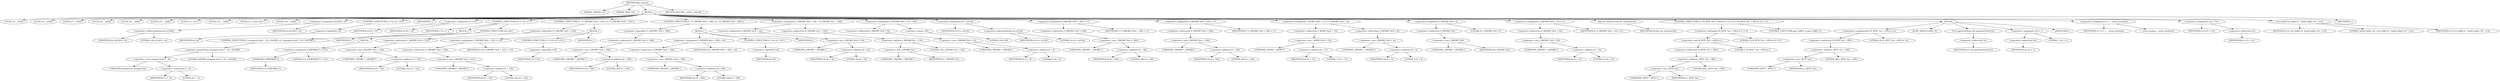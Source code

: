 digraph tftp_connect {  
"1000111" [label = "(METHOD,tftp_connect)" ]
"1000112" [label = "(PARAM,_QWORD *a1)" ]
"1000113" [label = "(PARAM,_BYTE *a2)" ]
"1000114" [label = "(BLOCK,,)" ]
"1000115" [label = "(LOCAL,v4: __int64)" ]
"1000116" [label = "(LOCAL,v6: __int64)" ]
"1000117" [label = "(LOCAL,v7: __int64)" ]
"1000118" [label = "(LOCAL,v8: __int64)" ]
"1000119" [label = "(LOCAL,v9: __int64)" ]
"1000120" [label = "(LOCAL,v10: __int64)" ]
"1000121" [label = "(LOCAL,v11: int *)" ]
"1000122" [label = "(LOCAL,v12: __int64)" ]
"1000123" [label = "(LOCAL,v13: const char *)" ]
"1000124" [label = "(LOCAL,v14: __int64)" ]
"1000125" [label = "(<operator>.assignment,a1[148] = v4)" ]
"1000126" [label = "(<operator>.indirectIndexAccess,a1[148])" ]
"1000127" [label = "(IDENTIFIER,a1,a1[148] = v4)" ]
"1000128" [label = "(LITERAL,148,a1[148] = v4)" ]
"1000129" [label = "(IDENTIFIER,v4,a1[148] = v4)" ]
"1000130" [label = "(CONTROL_STRUCTURE,if ( !v4 ),if ( !v4 ))" ]
"1000131" [label = "(<operator>.logicalNot,!v4)" ]
"1000132" [label = "(IDENTIFIER,v4,!v4)" ]
"1000133" [label = "(IDENTIFIER,L,)" ]
"1000134" [label = "(<operator>.assignment,v6 = v4)" ]
"1000135" [label = "(IDENTIFIER,v6,v6 = v4)" ]
"1000136" [label = "(IDENTIFIER,v4,v6 = v4)" ]
"1000137" [label = "(CONTROL_STRUCTURE,if ( v7 ),if ( v7 ))" ]
"1000138" [label = "(IDENTIFIER,v7,if ( v7 ))" ]
"1000139" [label = "(BLOCK,,)" ]
"1000140" [label = "(CONTROL_STRUCTURE,if ( (unsigned int)(v7 - 8) > 0xFFB0 ),if ( (unsigned int)(v7 - 8) > 0xFFB0 ))" ]
"1000141" [label = "(<operator>.greaterThan,(unsigned int)(v7 - 8) > 0xFFB0)" ]
"1000142" [label = "(<operator>.cast,(unsigned int)(v7 - 8))" ]
"1000143" [label = "(UNKNOWN,unsigned int,unsigned int)" ]
"1000144" [label = "(<operator>.subtraction,v7 - 8)" ]
"1000145" [label = "(IDENTIFIER,v7,v7 - 8)" ]
"1000146" [label = "(LITERAL,8,v7 - 8)" ]
"1000147" [label = "(LITERAL,0xFFB0,(unsigned int)(v7 - 8) > 0xFFB0)" ]
"1000148" [label = "(IDENTIFIER,L,)" ]
"1000149" [label = "(CONTROL_STRUCTURE,else,else)" ]
"1000150" [label = "(BLOCK,,)" ]
"1000151" [label = "(<operator>.assignment,LODWORD(v7) = 512)" ]
"1000152" [label = "(LODWORD,LODWORD(v7))" ]
"1000153" [label = "(IDENTIFIER,v7,LODWORD(v7))" ]
"1000154" [label = "(LITERAL,512,LODWORD(v7) = 512)" ]
"1000155" [label = "(CONTROL_STRUCTURE,if ( !*(_QWORD *)(v4 + 352) ),if ( !*(_QWORD *)(v4 + 352) ))" ]
"1000156" [label = "(<operator>.logicalNot,!*(_QWORD *)(v4 + 352))" ]
"1000157" [label = "(<operator>.indirection,*(_QWORD *)(v4 + 352))" ]
"1000158" [label = "(<operator>.cast,(_QWORD *)(v4 + 352))" ]
"1000159" [label = "(UNKNOWN,_QWORD *,_QWORD *)" ]
"1000160" [label = "(<operator>.addition,v4 + 352)" ]
"1000161" [label = "(IDENTIFIER,v4,v4 + 352)" ]
"1000162" [label = "(LITERAL,352,v4 + 352)" ]
"1000163" [label = "(BLOCK,,)" ]
"1000164" [label = "(<operator>.assignment,*(_QWORD *)(v6 + 352) = v10)" ]
"1000165" [label = "(<operator>.indirection,*(_QWORD *)(v6 + 352))" ]
"1000166" [label = "(<operator>.cast,(_QWORD *)(v6 + 352))" ]
"1000167" [label = "(UNKNOWN,_QWORD *,_QWORD *)" ]
"1000168" [label = "(<operator>.addition,v6 + 352)" ]
"1000169" [label = "(IDENTIFIER,v6,v6 + 352)" ]
"1000170" [label = "(LITERAL,352,v6 + 352)" ]
"1000171" [label = "(IDENTIFIER,v10,*(_QWORD *)(v6 + 352) = v10)" ]
"1000172" [label = "(CONTROL_STRUCTURE,if ( !v10 ),if ( !v10 ))" ]
"1000173" [label = "(<operator>.logicalNot,!v10)" ]
"1000174" [label = "(IDENTIFIER,v10,!v10)" ]
"1000175" [label = "(IDENTIFIER,L,)" ]
"1000176" [label = "(CONTROL_STRUCTURE,if ( !*(_QWORD *)(v6 + 360) ),if ( !*(_QWORD *)(v6 + 360) ))" ]
"1000177" [label = "(<operator>.logicalNot,!*(_QWORD *)(v6 + 360))" ]
"1000178" [label = "(<operator>.indirection,*(_QWORD *)(v6 + 360))" ]
"1000179" [label = "(<operator>.cast,(_QWORD *)(v6 + 360))" ]
"1000180" [label = "(UNKNOWN,_QWORD *,_QWORD *)" ]
"1000181" [label = "(<operator>.addition,v6 + 360)" ]
"1000182" [label = "(IDENTIFIER,v6,v6 + 360)" ]
"1000183" [label = "(LITERAL,360,v6 + 360)" ]
"1000184" [label = "(BLOCK,,)" ]
"1000185" [label = "(<operator>.assignment,*(_QWORD *)(v6 + 360) = v8)" ]
"1000186" [label = "(<operator>.indirection,*(_QWORD *)(v6 + 360))" ]
"1000187" [label = "(<operator>.cast,(_QWORD *)(v6 + 360))" ]
"1000188" [label = "(UNKNOWN,_QWORD *,_QWORD *)" ]
"1000189" [label = "(<operator>.addition,v6 + 360)" ]
"1000190" [label = "(IDENTIFIER,v6,v6 + 360)" ]
"1000191" [label = "(LITERAL,360,v6 + 360)" ]
"1000192" [label = "(IDENTIFIER,v8,*(_QWORD *)(v6 + 360) = v8)" ]
"1000193" [label = "(CONTROL_STRUCTURE,if ( !v8 ),if ( !v8 ))" ]
"1000194" [label = "(<operator>.logicalNot,!v8)" ]
"1000195" [label = "(IDENTIFIER,v8,!v8)" ]
"1000196" [label = "(IDENTIFIER,L,)" ]
"1000197" [label = "(<operator>.assignment,*(_DWORD *)(v6 + 24) = *((_DWORD *)a1 + 156))" ]
"1000198" [label = "(<operator>.indirection,*(_DWORD *)(v6 + 24))" ]
"1000199" [label = "(<operator>.cast,(_DWORD *)(v6 + 24))" ]
"1000200" [label = "(UNKNOWN,_DWORD *,_DWORD *)" ]
"1000201" [label = "(<operator>.addition,v6 + 24)" ]
"1000202" [label = "(IDENTIFIER,v6,v6 + 24)" ]
"1000203" [label = "(LITERAL,24,v6 + 24)" ]
"1000204" [label = "(<operator>.indirection,*((_DWORD *)a1 + 156))" ]
"1000205" [label = "(<operator>.addition,(_DWORD *)a1 + 156)" ]
"1000206" [label = "(<operator>.cast,(_DWORD *)a1)" ]
"1000207" [label = "(UNKNOWN,_DWORD *,_DWORD *)" ]
"1000208" [label = "(IDENTIFIER,a1,(_DWORD *)a1)" ]
"1000209" [label = "(LITERAL,156,(_DWORD *)a1 + 156)" ]
"1000210" [label = "(<operator>.assignment,*(_DWORD *)(v6 + 8) = -100)" ]
"1000211" [label = "(<operator>.indirection,*(_DWORD *)(v6 + 8))" ]
"1000212" [label = "(<operator>.cast,(_DWORD *)(v6 + 8))" ]
"1000213" [label = "(UNKNOWN,_DWORD *,_DWORD *)" ]
"1000214" [label = "(<operator>.addition,v6 + 8)" ]
"1000215" [label = "(IDENTIFIER,v6,v6 + 8)" ]
"1000216" [label = "(LITERAL,8,v6 + 8)" ]
"1000217" [label = "(<operator>.minus,-100)" ]
"1000218" [label = "(LITERAL,100,-100)" ]
"1000219" [label = "(<operator>.assignment,v9 = a1[14])" ]
"1000220" [label = "(IDENTIFIER,v9,v9 = a1[14])" ]
"1000221" [label = "(<operator>.indirectIndexAccess,a1[14])" ]
"1000222" [label = "(IDENTIFIER,a1,v9 = a1[14])" ]
"1000223" [label = "(LITERAL,14,v9 = a1[14])" ]
"1000224" [label = "(<operator>.assignment,*(_DWORD *)(v6 + 340) = v7)" ]
"1000225" [label = "(<operator>.indirection,*(_DWORD *)(v6 + 340))" ]
"1000226" [label = "(<operator>.cast,(_DWORD *)(v6 + 340))" ]
"1000227" [label = "(UNKNOWN,_DWORD *,_DWORD *)" ]
"1000228" [label = "(<operator>.addition,v6 + 340)" ]
"1000229" [label = "(IDENTIFIER,v6,v6 + 340)" ]
"1000230" [label = "(LITERAL,340,v6 + 340)" ]
"1000231" [label = "(IDENTIFIER,v7,*(_DWORD *)(v6 + 340) = v7)" ]
"1000232" [label = "(<operator>.assignment,*(_DWORD *)(v6 + 344) = v7)" ]
"1000233" [label = "(<operator>.indirection,*(_DWORD *)(v6 + 344))" ]
"1000234" [label = "(<operator>.cast,(_DWORD *)(v6 + 344))" ]
"1000235" [label = "(UNKNOWN,_DWORD *,_DWORD *)" ]
"1000236" [label = "(<operator>.addition,v6 + 344)" ]
"1000237" [label = "(IDENTIFIER,v6,v6 + 344)" ]
"1000238" [label = "(LITERAL,344,v6 + 344)" ]
"1000239" [label = "(IDENTIFIER,v7,*(_DWORD *)(v6 + 344) = v7)" ]
"1000240" [label = "(<operator>.assignment,*(_WORD *)(v6 + 72) = *(_DWORD *)(v9 + 4))" ]
"1000241" [label = "(<operator>.indirection,*(_WORD *)(v6 + 72))" ]
"1000242" [label = "(<operator>.cast,(_WORD *)(v6 + 72))" ]
"1000243" [label = "(UNKNOWN,_WORD *,_WORD *)" ]
"1000244" [label = "(<operator>.addition,v6 + 72)" ]
"1000245" [label = "(IDENTIFIER,v6,v6 + 72)" ]
"1000246" [label = "(LITERAL,72,v6 + 72)" ]
"1000247" [label = "(<operator>.indirection,*(_DWORD *)(v9 + 4))" ]
"1000248" [label = "(<operator>.cast,(_DWORD *)(v9 + 4))" ]
"1000249" [label = "(UNKNOWN,_DWORD *,_DWORD *)" ]
"1000250" [label = "(<operator>.addition,v9 + 4)" ]
"1000251" [label = "(IDENTIFIER,v9,v9 + 4)" ]
"1000252" [label = "(LITERAL,4,v9 + 4)" ]
"1000253" [label = "(<operator>.assignment,*(_DWORD *)v6 = 0)" ]
"1000254" [label = "(<operator>.indirection,*(_DWORD *)v6)" ]
"1000255" [label = "(<operator>.cast,(_DWORD *)v6)" ]
"1000256" [label = "(UNKNOWN,_DWORD *,_DWORD *)" ]
"1000257" [label = "(IDENTIFIER,v6,(_DWORD *)v6)" ]
"1000258" [label = "(LITERAL,0,*(_DWORD *)v6 = 0)" ]
"1000259" [label = "(<operator>.assignment,*(_QWORD *)(v6 + 16) = a1)" ]
"1000260" [label = "(<operator>.indirection,*(_QWORD *)(v6 + 16))" ]
"1000261" [label = "(<operator>.cast,(_QWORD *)(v6 + 16))" ]
"1000262" [label = "(UNKNOWN,_QWORD *,_QWORD *)" ]
"1000263" [label = "(<operator>.addition,v6 + 16)" ]
"1000264" [label = "(IDENTIFIER,v6,v6 + 16)" ]
"1000265" [label = "(LITERAL,16,v6 + 16)" ]
"1000266" [label = "(IDENTIFIER,a1,*(_QWORD *)(v6 + 16) = a1)" ]
"1000267" [label = "(tftp_set_timeouts,tftp_set_timeouts(v6))" ]
"1000268" [label = "(IDENTIFIER,v6,tftp_set_timeouts(v6))" ]
"1000269" [label = "(CONTROL_STRUCTURE,if ( (*((_BYTE *)a1 + 895) & 2) != 0 ),if ( (*((_BYTE *)a1 + 895) & 2) != 0 ))" ]
"1000270" [label = "(<operator>.notEquals,(*((_BYTE *)a1 + 895) & 2) != 0)" ]
"1000271" [label = "(<operator>.and,*((_BYTE *)a1 + 895) & 2)" ]
"1000272" [label = "(<operator>.indirection,*((_BYTE *)a1 + 895))" ]
"1000273" [label = "(<operator>.addition,(_BYTE *)a1 + 895)" ]
"1000274" [label = "(<operator>.cast,(_BYTE *)a1)" ]
"1000275" [label = "(UNKNOWN,_BYTE *,_BYTE *)" ]
"1000276" [label = "(IDENTIFIER,a1,(_BYTE *)a1)" ]
"1000277" [label = "(LITERAL,895,(_BYTE *)a1 + 895)" ]
"1000278" [label = "(LITERAL,2,*((_BYTE *)a1 + 895) & 2)" ]
"1000279" [label = "(LITERAL,0,(*((_BYTE *)a1 + 895) & 2) != 0)" ]
"1000280" [label = "(CONTROL_STRUCTURE,goto LABEL_9;,goto LABEL_9;)" ]
"1000281" [label = "(BLOCK,,)" ]
"1000282" [label = "(<operators>.assignmentOr,*((_BYTE *)a1 + 895) |= 2u)" ]
"1000283" [label = "(<operator>.indirection,*((_BYTE *)a1 + 895))" ]
"1000284" [label = "(<operator>.addition,(_BYTE *)a1 + 895)" ]
"1000285" [label = "(<operator>.cast,(_BYTE *)a1)" ]
"1000286" [label = "(UNKNOWN,_BYTE *,_BYTE *)" ]
"1000287" [label = "(IDENTIFIER,a1,(_BYTE *)a1)" ]
"1000288" [label = "(LITERAL,895,(_BYTE *)a1 + 895)" ]
"1000289" [label = "(LITERAL,2u,*((_BYTE *)a1 + 895) |= 2u)" ]
"1000290" [label = "(JUMP_TARGET,LABEL_9)" ]
"1000291" [label = "(Curl_pgrsStartNow,Curl_pgrsStartNow(*a1))" ]
"1000292" [label = "(<operator>.indirection,*a1)" ]
"1000293" [label = "(IDENTIFIER,a1,Curl_pgrsStartNow(*a1))" ]
"1000294" [label = "(<operator>.assignment,*a2 = 1)" ]
"1000295" [label = "(<operator>.indirection,*a2)" ]
"1000296" [label = "(IDENTIFIER,a2,*a2 = 1)" ]
"1000297" [label = "(LITERAL,1,*a2 = 1)" ]
"1000298" [label = "(IDENTIFIER,L,)" ]
"1000299" [label = "(<operator>.assignment,v11 = __errno_location())" ]
"1000300" [label = "(IDENTIFIER,v11,v11 = __errno_location())" ]
"1000301" [label = "(__errno_location,__errno_location())" ]
"1000302" [label = "(<operator>.assignment,v12 = *a1)" ]
"1000303" [label = "(IDENTIFIER,v12,v12 = *a1)" ]
"1000304" [label = "(<operator>.indirection,*a1)" ]
"1000305" [label = "(IDENTIFIER,a1,v12 = *a1)" ]
"1000306" [label = "(Curl_failf,Curl_failf(v12, \"bind() failed; %s\", v13))" ]
"1000307" [label = "(IDENTIFIER,v12,Curl_failf(v12, \"bind() failed; %s\", v13))" ]
"1000308" [label = "(LITERAL,\"bind() failed; %s\",Curl_failf(v12, \"bind() failed; %s\", v13))" ]
"1000309" [label = "(IDENTIFIER,v13,Curl_failf(v12, \"bind() failed; %s\", v13))" ]
"1000310" [label = "(IDENTIFIER,L,)" ]
"1000311" [label = "(METHOD_RETURN,__int64 __fastcall)" ]
  "1000111" -> "1000112" 
  "1000111" -> "1000113" 
  "1000111" -> "1000114" 
  "1000111" -> "1000311" 
  "1000114" -> "1000115" 
  "1000114" -> "1000116" 
  "1000114" -> "1000117" 
  "1000114" -> "1000118" 
  "1000114" -> "1000119" 
  "1000114" -> "1000120" 
  "1000114" -> "1000121" 
  "1000114" -> "1000122" 
  "1000114" -> "1000123" 
  "1000114" -> "1000124" 
  "1000114" -> "1000125" 
  "1000114" -> "1000130" 
  "1000114" -> "1000133" 
  "1000114" -> "1000134" 
  "1000114" -> "1000137" 
  "1000114" -> "1000155" 
  "1000114" -> "1000176" 
  "1000114" -> "1000197" 
  "1000114" -> "1000210" 
  "1000114" -> "1000219" 
  "1000114" -> "1000224" 
  "1000114" -> "1000232" 
  "1000114" -> "1000240" 
  "1000114" -> "1000253" 
  "1000114" -> "1000259" 
  "1000114" -> "1000267" 
  "1000114" -> "1000269" 
  "1000114" -> "1000281" 
  "1000114" -> "1000299" 
  "1000114" -> "1000302" 
  "1000114" -> "1000306" 
  "1000114" -> "1000310" 
  "1000125" -> "1000126" 
  "1000125" -> "1000129" 
  "1000126" -> "1000127" 
  "1000126" -> "1000128" 
  "1000130" -> "1000131" 
  "1000131" -> "1000132" 
  "1000134" -> "1000135" 
  "1000134" -> "1000136" 
  "1000137" -> "1000138" 
  "1000137" -> "1000139" 
  "1000137" -> "1000149" 
  "1000139" -> "1000140" 
  "1000139" -> "1000148" 
  "1000140" -> "1000141" 
  "1000141" -> "1000142" 
  "1000141" -> "1000147" 
  "1000142" -> "1000143" 
  "1000142" -> "1000144" 
  "1000144" -> "1000145" 
  "1000144" -> "1000146" 
  "1000149" -> "1000150" 
  "1000150" -> "1000151" 
  "1000151" -> "1000152" 
  "1000151" -> "1000154" 
  "1000152" -> "1000153" 
  "1000155" -> "1000156" 
  "1000155" -> "1000163" 
  "1000156" -> "1000157" 
  "1000157" -> "1000158" 
  "1000158" -> "1000159" 
  "1000158" -> "1000160" 
  "1000160" -> "1000161" 
  "1000160" -> "1000162" 
  "1000163" -> "1000164" 
  "1000163" -> "1000172" 
  "1000163" -> "1000175" 
  "1000164" -> "1000165" 
  "1000164" -> "1000171" 
  "1000165" -> "1000166" 
  "1000166" -> "1000167" 
  "1000166" -> "1000168" 
  "1000168" -> "1000169" 
  "1000168" -> "1000170" 
  "1000172" -> "1000173" 
  "1000173" -> "1000174" 
  "1000176" -> "1000177" 
  "1000176" -> "1000184" 
  "1000177" -> "1000178" 
  "1000178" -> "1000179" 
  "1000179" -> "1000180" 
  "1000179" -> "1000181" 
  "1000181" -> "1000182" 
  "1000181" -> "1000183" 
  "1000184" -> "1000185" 
  "1000184" -> "1000193" 
  "1000184" -> "1000196" 
  "1000185" -> "1000186" 
  "1000185" -> "1000192" 
  "1000186" -> "1000187" 
  "1000187" -> "1000188" 
  "1000187" -> "1000189" 
  "1000189" -> "1000190" 
  "1000189" -> "1000191" 
  "1000193" -> "1000194" 
  "1000194" -> "1000195" 
  "1000197" -> "1000198" 
  "1000197" -> "1000204" 
  "1000198" -> "1000199" 
  "1000199" -> "1000200" 
  "1000199" -> "1000201" 
  "1000201" -> "1000202" 
  "1000201" -> "1000203" 
  "1000204" -> "1000205" 
  "1000205" -> "1000206" 
  "1000205" -> "1000209" 
  "1000206" -> "1000207" 
  "1000206" -> "1000208" 
  "1000210" -> "1000211" 
  "1000210" -> "1000217" 
  "1000211" -> "1000212" 
  "1000212" -> "1000213" 
  "1000212" -> "1000214" 
  "1000214" -> "1000215" 
  "1000214" -> "1000216" 
  "1000217" -> "1000218" 
  "1000219" -> "1000220" 
  "1000219" -> "1000221" 
  "1000221" -> "1000222" 
  "1000221" -> "1000223" 
  "1000224" -> "1000225" 
  "1000224" -> "1000231" 
  "1000225" -> "1000226" 
  "1000226" -> "1000227" 
  "1000226" -> "1000228" 
  "1000228" -> "1000229" 
  "1000228" -> "1000230" 
  "1000232" -> "1000233" 
  "1000232" -> "1000239" 
  "1000233" -> "1000234" 
  "1000234" -> "1000235" 
  "1000234" -> "1000236" 
  "1000236" -> "1000237" 
  "1000236" -> "1000238" 
  "1000240" -> "1000241" 
  "1000240" -> "1000247" 
  "1000241" -> "1000242" 
  "1000242" -> "1000243" 
  "1000242" -> "1000244" 
  "1000244" -> "1000245" 
  "1000244" -> "1000246" 
  "1000247" -> "1000248" 
  "1000248" -> "1000249" 
  "1000248" -> "1000250" 
  "1000250" -> "1000251" 
  "1000250" -> "1000252" 
  "1000253" -> "1000254" 
  "1000253" -> "1000258" 
  "1000254" -> "1000255" 
  "1000255" -> "1000256" 
  "1000255" -> "1000257" 
  "1000259" -> "1000260" 
  "1000259" -> "1000266" 
  "1000260" -> "1000261" 
  "1000261" -> "1000262" 
  "1000261" -> "1000263" 
  "1000263" -> "1000264" 
  "1000263" -> "1000265" 
  "1000267" -> "1000268" 
  "1000269" -> "1000270" 
  "1000269" -> "1000280" 
  "1000270" -> "1000271" 
  "1000270" -> "1000279" 
  "1000271" -> "1000272" 
  "1000271" -> "1000278" 
  "1000272" -> "1000273" 
  "1000273" -> "1000274" 
  "1000273" -> "1000277" 
  "1000274" -> "1000275" 
  "1000274" -> "1000276" 
  "1000281" -> "1000282" 
  "1000281" -> "1000290" 
  "1000281" -> "1000291" 
  "1000281" -> "1000294" 
  "1000281" -> "1000298" 
  "1000282" -> "1000283" 
  "1000282" -> "1000289" 
  "1000283" -> "1000284" 
  "1000284" -> "1000285" 
  "1000284" -> "1000288" 
  "1000285" -> "1000286" 
  "1000285" -> "1000287" 
  "1000291" -> "1000292" 
  "1000292" -> "1000293" 
  "1000294" -> "1000295" 
  "1000294" -> "1000297" 
  "1000295" -> "1000296" 
  "1000299" -> "1000300" 
  "1000299" -> "1000301" 
  "1000302" -> "1000303" 
  "1000302" -> "1000304" 
  "1000304" -> "1000305" 
  "1000306" -> "1000307" 
  "1000306" -> "1000308" 
  "1000306" -> "1000309" 
}
